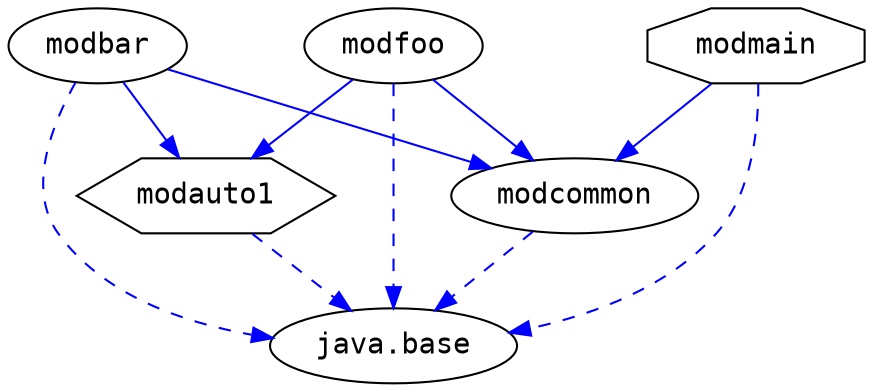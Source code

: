 # Created by depvis.JigsawDepVisualizer on Wed Nov 22 10:36:40 CET 2017
digraph Java9_Dependency_Visualizer {
modbar[fontname="Consolas",shape="ellipse",label="modbar"];
modcommon[fontname="Consolas",shape="ellipse",label="modcommon"];
modauto1[fontname="Consolas",shape="hexagon",label="modauto1"];
java_base[fontname="Consolas",shape="ellipse",label="java.base"];
modfoo[fontname="Consolas",shape="ellipse",label="modfoo"];
modmain[fontname="Consolas",shape="octagon",label="modmain"];
modbar -> modcommon[color="#0000ff",fontname="Consolas",fontcolor="#0000ff",weight="8"]
modbar -> modauto1[color="#0000ff",fontname="Consolas",fontcolor="#0000ff",weight="8"]
modbar -> java_base[color="#0000ff",fontname="Consolas",fontcolor="#0000ff",style="dashed",weight="16"]
modauto1 -> java_base[color="#0000ff",fontname="Consolas",fontcolor="#0000ff",style="dashed",weight="16"]
modcommon -> java_base[color="#0000ff",fontname="Consolas",fontcolor="#0000ff",style="dashed",weight="16"]
modfoo -> modcommon[color="#0000ff",fontname="Consolas",fontcolor="#0000ff",weight="8"]
modfoo -> modauto1[color="#0000ff",fontname="Consolas",fontcolor="#0000ff",weight="8"]
modfoo -> java_base[color="#0000ff",fontname="Consolas",fontcolor="#0000ff",style="dashed",weight="16"]
modmain -> modcommon[color="#0000ff",fontname="Consolas",fontcolor="#0000ff",weight="8"]
modmain -> java_base[color="#0000ff",fontname="Consolas",fontcolor="#0000ff",style="dashed",weight="16"]
}
